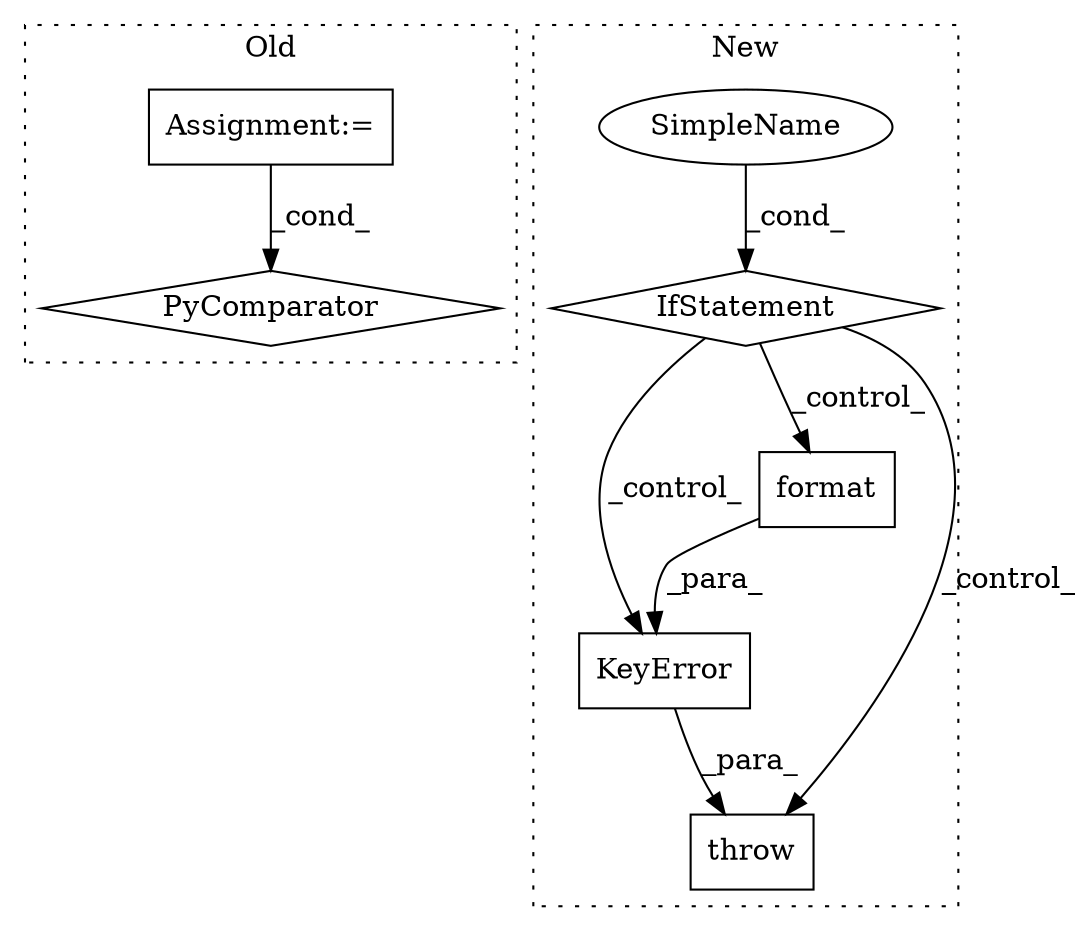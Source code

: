 digraph G {
subgraph cluster0 {
1 [label="PyComparator" a="113" s="3337" l="23" shape="diamond"];
6 [label="Assignment:=" a="7" s="3337" l="23" shape="box"];
label = "Old";
style="dotted";
}
subgraph cluster1 {
2 [label="KeyError" a="32" s="6586,6619" l="9,1" shape="box"];
3 [label="IfStatement" a="25" s="6558,6568" l="4,2" shape="diamond"];
4 [label="SimpleName" a="42" s="" l="" shape="ellipse"];
5 [label="throw" a="53" s="6580" l="6" shape="box"];
7 [label="format" a="32" s="6608,6618" l="7,1" shape="box"];
label = "New";
style="dotted";
}
2 -> 5 [label="_para_"];
3 -> 5 [label="_control_"];
3 -> 2 [label="_control_"];
3 -> 7 [label="_control_"];
4 -> 3 [label="_cond_"];
6 -> 1 [label="_cond_"];
7 -> 2 [label="_para_"];
}